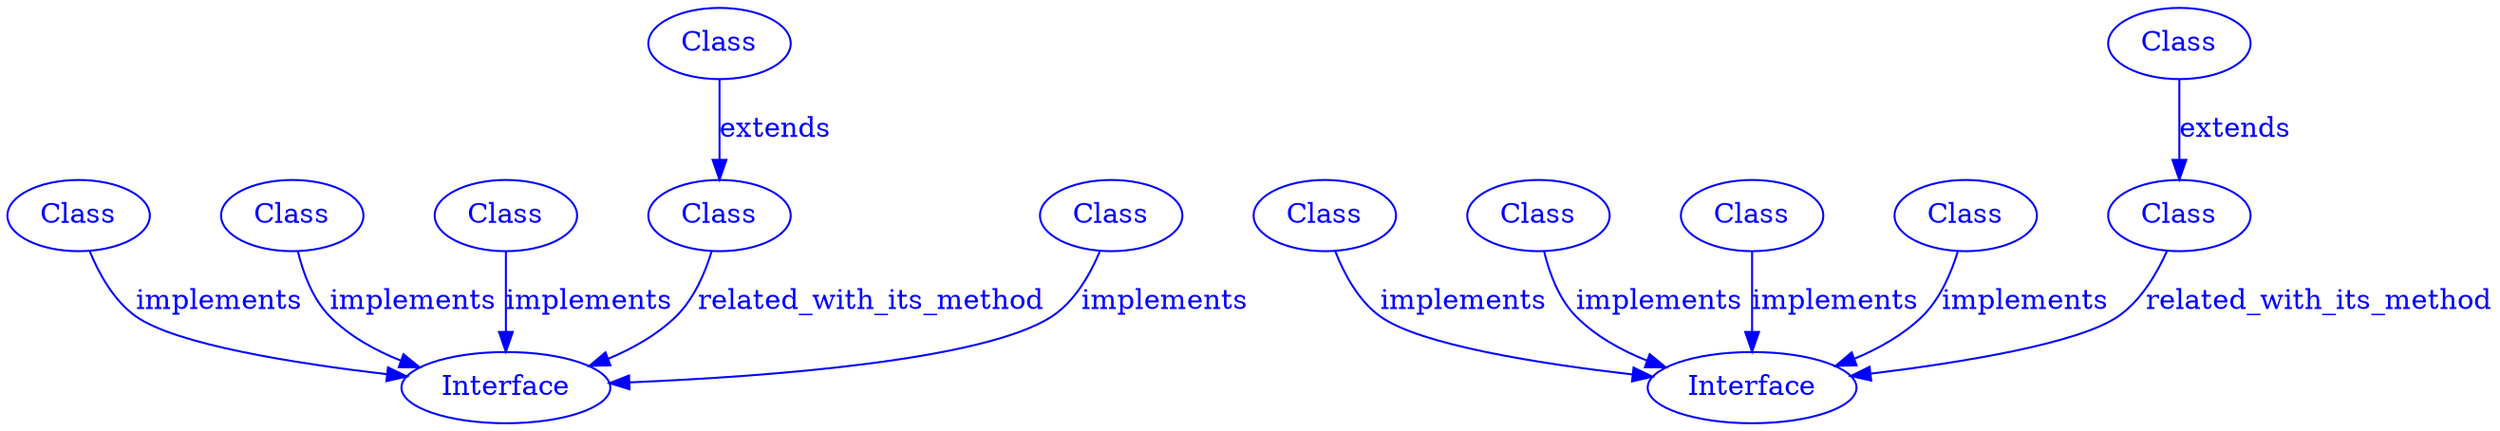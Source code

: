 
digraph SubdueGraph {
  28 [label="Class",color=blue,fontcolor=blue];
  56 [label="Class",color=blue,fontcolor=blue];
  123 [label="Class",color=blue,fontcolor=blue];
  195 [label="Class",color=blue,fontcolor=blue];
  200 [label="Class",color=blue,fontcolor=blue];
  247 [label="Class",color=blue,fontcolor=blue];
  481 [label="Interface",color=blue,fontcolor=blue];
  28 -> 481 [label="implements",color=blue,fontcolor=blue];
  56 -> 200 [label="extends",color=blue,fontcolor=blue];
  123 -> 481 [label="implements",color=blue,fontcolor=blue];
  195 -> 481 [label="implements",color=blue,fontcolor=blue];
  247 -> 481 [label="implements",color=blue,fontcolor=blue];
  200 -> 481 [label="related_with_its_method",color=blue,fontcolor=blue];
  27 [label="Class",color=blue,fontcolor=blue];
  55 [label="Class",color=blue,fontcolor=blue];
  394 [label="Class",color=blue,fontcolor=blue];
  395 [label="Class",color=blue,fontcolor=blue];
  412 [label="Class",color=blue,fontcolor=blue];
  428 [label="Class",color=blue,fontcolor=blue];
  480 [label="Interface",color=blue,fontcolor=blue];
  27 -> 480 [label="implements",color=blue,fontcolor=blue];
  55 -> 480 [label="implements",color=blue,fontcolor=blue];
  394 -> 480 [label="implements",color=blue,fontcolor=blue];
  395 -> 428 [label="extends",color=blue,fontcolor=blue];
  412 -> 480 [label="implements",color=blue,fontcolor=blue];
  428 -> 480 [label="related_with_its_method",color=blue,fontcolor=blue];
}

